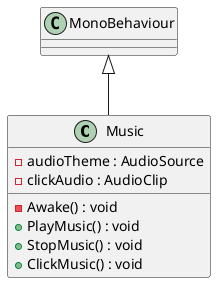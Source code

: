 @startuml
class Music {
    - audioTheme : AudioSource
    - clickAudio : AudioClip
    - Awake() : void
    + PlayMusic() : void
    + StopMusic() : void
    + ClickMusic() : void
}
MonoBehaviour <|-- Music
@enduml
